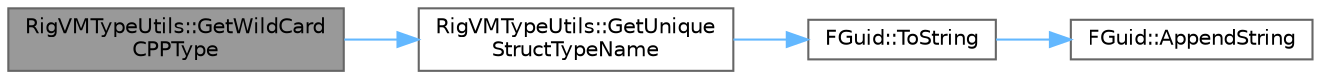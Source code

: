 digraph "RigVMTypeUtils::GetWildCardCPPType"
{
 // INTERACTIVE_SVG=YES
 // LATEX_PDF_SIZE
  bgcolor="transparent";
  edge [fontname=Helvetica,fontsize=10,labelfontname=Helvetica,labelfontsize=10];
  node [fontname=Helvetica,fontsize=10,shape=box,height=0.2,width=0.4];
  rankdir="LR";
  Node1 [id="Node000001",label="RigVMTypeUtils::GetWildCard\lCPPType",height=0.2,width=0.4,color="gray40", fillcolor="grey60", style="filled", fontcolor="black",tooltip=" "];
  Node1 -> Node2 [id="edge1_Node000001_Node000002",color="steelblue1",style="solid",tooltip=" "];
  Node2 [id="Node000002",label="RigVMTypeUtils::GetUnique\lStructTypeName",height=0.2,width=0.4,color="grey40", fillcolor="white", style="filled",URL="$d9/d01/namespaceRigVMTypeUtils.html#a16311f576b12806cf04205f5dade1366",tooltip=" "];
  Node2 -> Node3 [id="edge2_Node000002_Node000003",color="steelblue1",style="solid",tooltip=" "];
  Node3 [id="Node000003",label="FGuid::ToString",height=0.2,width=0.4,color="grey40", fillcolor="white", style="filled",URL="$d8/d29/structFGuid.html#a62be683180018dce5fbb52ca04daf184",tooltip="Converts this GUID to its string representation."];
  Node3 -> Node4 [id="edge3_Node000003_Node000004",color="steelblue1",style="solid",tooltip=" "];
  Node4 [id="Node000004",label="FGuid::AppendString",height=0.2,width=0.4,color="grey40", fillcolor="white", style="filled",URL="$d8/d29/structFGuid.html#ab38751480606a0f876ce1592ce4445cf",tooltip="Converts this GUID to its string representation using the specified format."];
}
